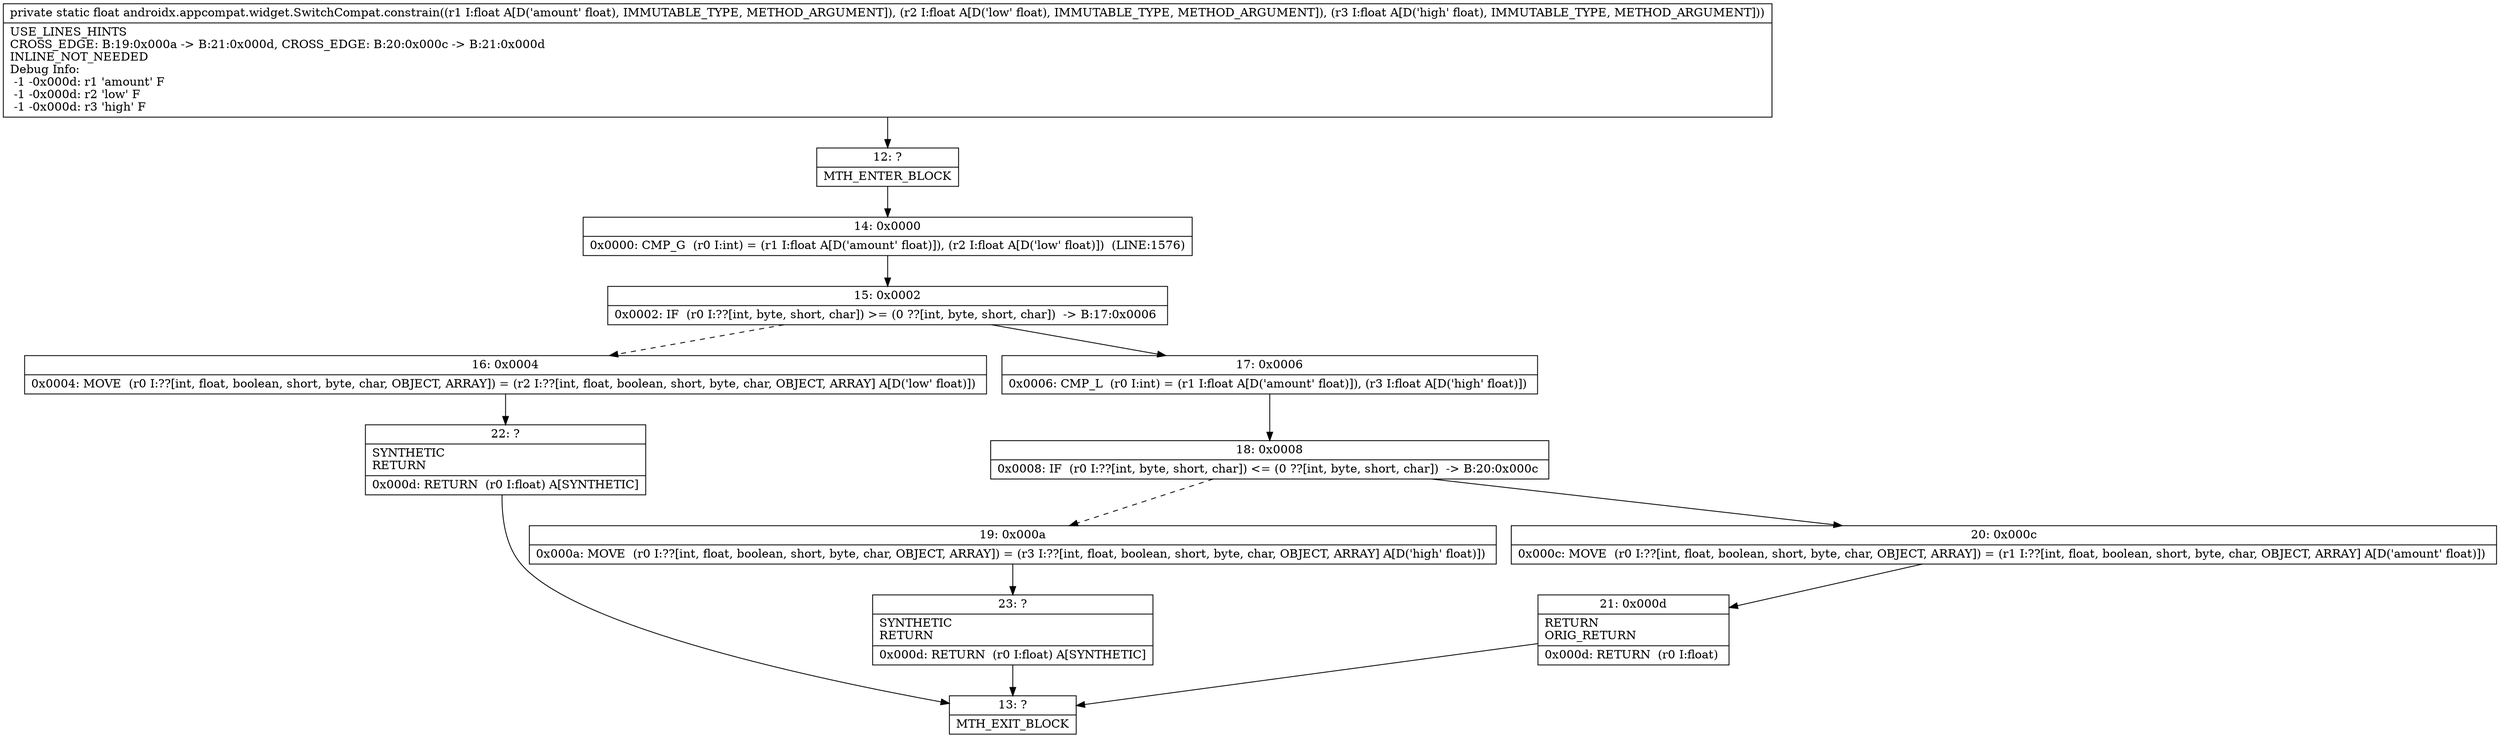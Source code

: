 digraph "CFG forandroidx.appcompat.widget.SwitchCompat.constrain(FFF)F" {
Node_12 [shape=record,label="{12\:\ ?|MTH_ENTER_BLOCK\l}"];
Node_14 [shape=record,label="{14\:\ 0x0000|0x0000: CMP_G  (r0 I:int) = (r1 I:float A[D('amount' float)]), (r2 I:float A[D('low' float)])  (LINE:1576)\l}"];
Node_15 [shape=record,label="{15\:\ 0x0002|0x0002: IF  (r0 I:??[int, byte, short, char]) \>= (0 ??[int, byte, short, char])  \-\> B:17:0x0006 \l}"];
Node_16 [shape=record,label="{16\:\ 0x0004|0x0004: MOVE  (r0 I:??[int, float, boolean, short, byte, char, OBJECT, ARRAY]) = (r2 I:??[int, float, boolean, short, byte, char, OBJECT, ARRAY] A[D('low' float)]) \l}"];
Node_22 [shape=record,label="{22\:\ ?|SYNTHETIC\lRETURN\l|0x000d: RETURN  (r0 I:float) A[SYNTHETIC]\l}"];
Node_13 [shape=record,label="{13\:\ ?|MTH_EXIT_BLOCK\l}"];
Node_17 [shape=record,label="{17\:\ 0x0006|0x0006: CMP_L  (r0 I:int) = (r1 I:float A[D('amount' float)]), (r3 I:float A[D('high' float)]) \l}"];
Node_18 [shape=record,label="{18\:\ 0x0008|0x0008: IF  (r0 I:??[int, byte, short, char]) \<= (0 ??[int, byte, short, char])  \-\> B:20:0x000c \l}"];
Node_19 [shape=record,label="{19\:\ 0x000a|0x000a: MOVE  (r0 I:??[int, float, boolean, short, byte, char, OBJECT, ARRAY]) = (r3 I:??[int, float, boolean, short, byte, char, OBJECT, ARRAY] A[D('high' float)]) \l}"];
Node_23 [shape=record,label="{23\:\ ?|SYNTHETIC\lRETURN\l|0x000d: RETURN  (r0 I:float) A[SYNTHETIC]\l}"];
Node_20 [shape=record,label="{20\:\ 0x000c|0x000c: MOVE  (r0 I:??[int, float, boolean, short, byte, char, OBJECT, ARRAY]) = (r1 I:??[int, float, boolean, short, byte, char, OBJECT, ARRAY] A[D('amount' float)]) \l}"];
Node_21 [shape=record,label="{21\:\ 0x000d|RETURN\lORIG_RETURN\l|0x000d: RETURN  (r0 I:float) \l}"];
MethodNode[shape=record,label="{private static float androidx.appcompat.widget.SwitchCompat.constrain((r1 I:float A[D('amount' float), IMMUTABLE_TYPE, METHOD_ARGUMENT]), (r2 I:float A[D('low' float), IMMUTABLE_TYPE, METHOD_ARGUMENT]), (r3 I:float A[D('high' float), IMMUTABLE_TYPE, METHOD_ARGUMENT]))  | USE_LINES_HINTS\lCROSS_EDGE: B:19:0x000a \-\> B:21:0x000d, CROSS_EDGE: B:20:0x000c \-\> B:21:0x000d\lINLINE_NOT_NEEDED\lDebug Info:\l  \-1 \-0x000d: r1 'amount' F\l  \-1 \-0x000d: r2 'low' F\l  \-1 \-0x000d: r3 'high' F\l}"];
MethodNode -> Node_12;Node_12 -> Node_14;
Node_14 -> Node_15;
Node_15 -> Node_16[style=dashed];
Node_15 -> Node_17;
Node_16 -> Node_22;
Node_22 -> Node_13;
Node_17 -> Node_18;
Node_18 -> Node_19[style=dashed];
Node_18 -> Node_20;
Node_19 -> Node_23;
Node_23 -> Node_13;
Node_20 -> Node_21;
Node_21 -> Node_13;
}

